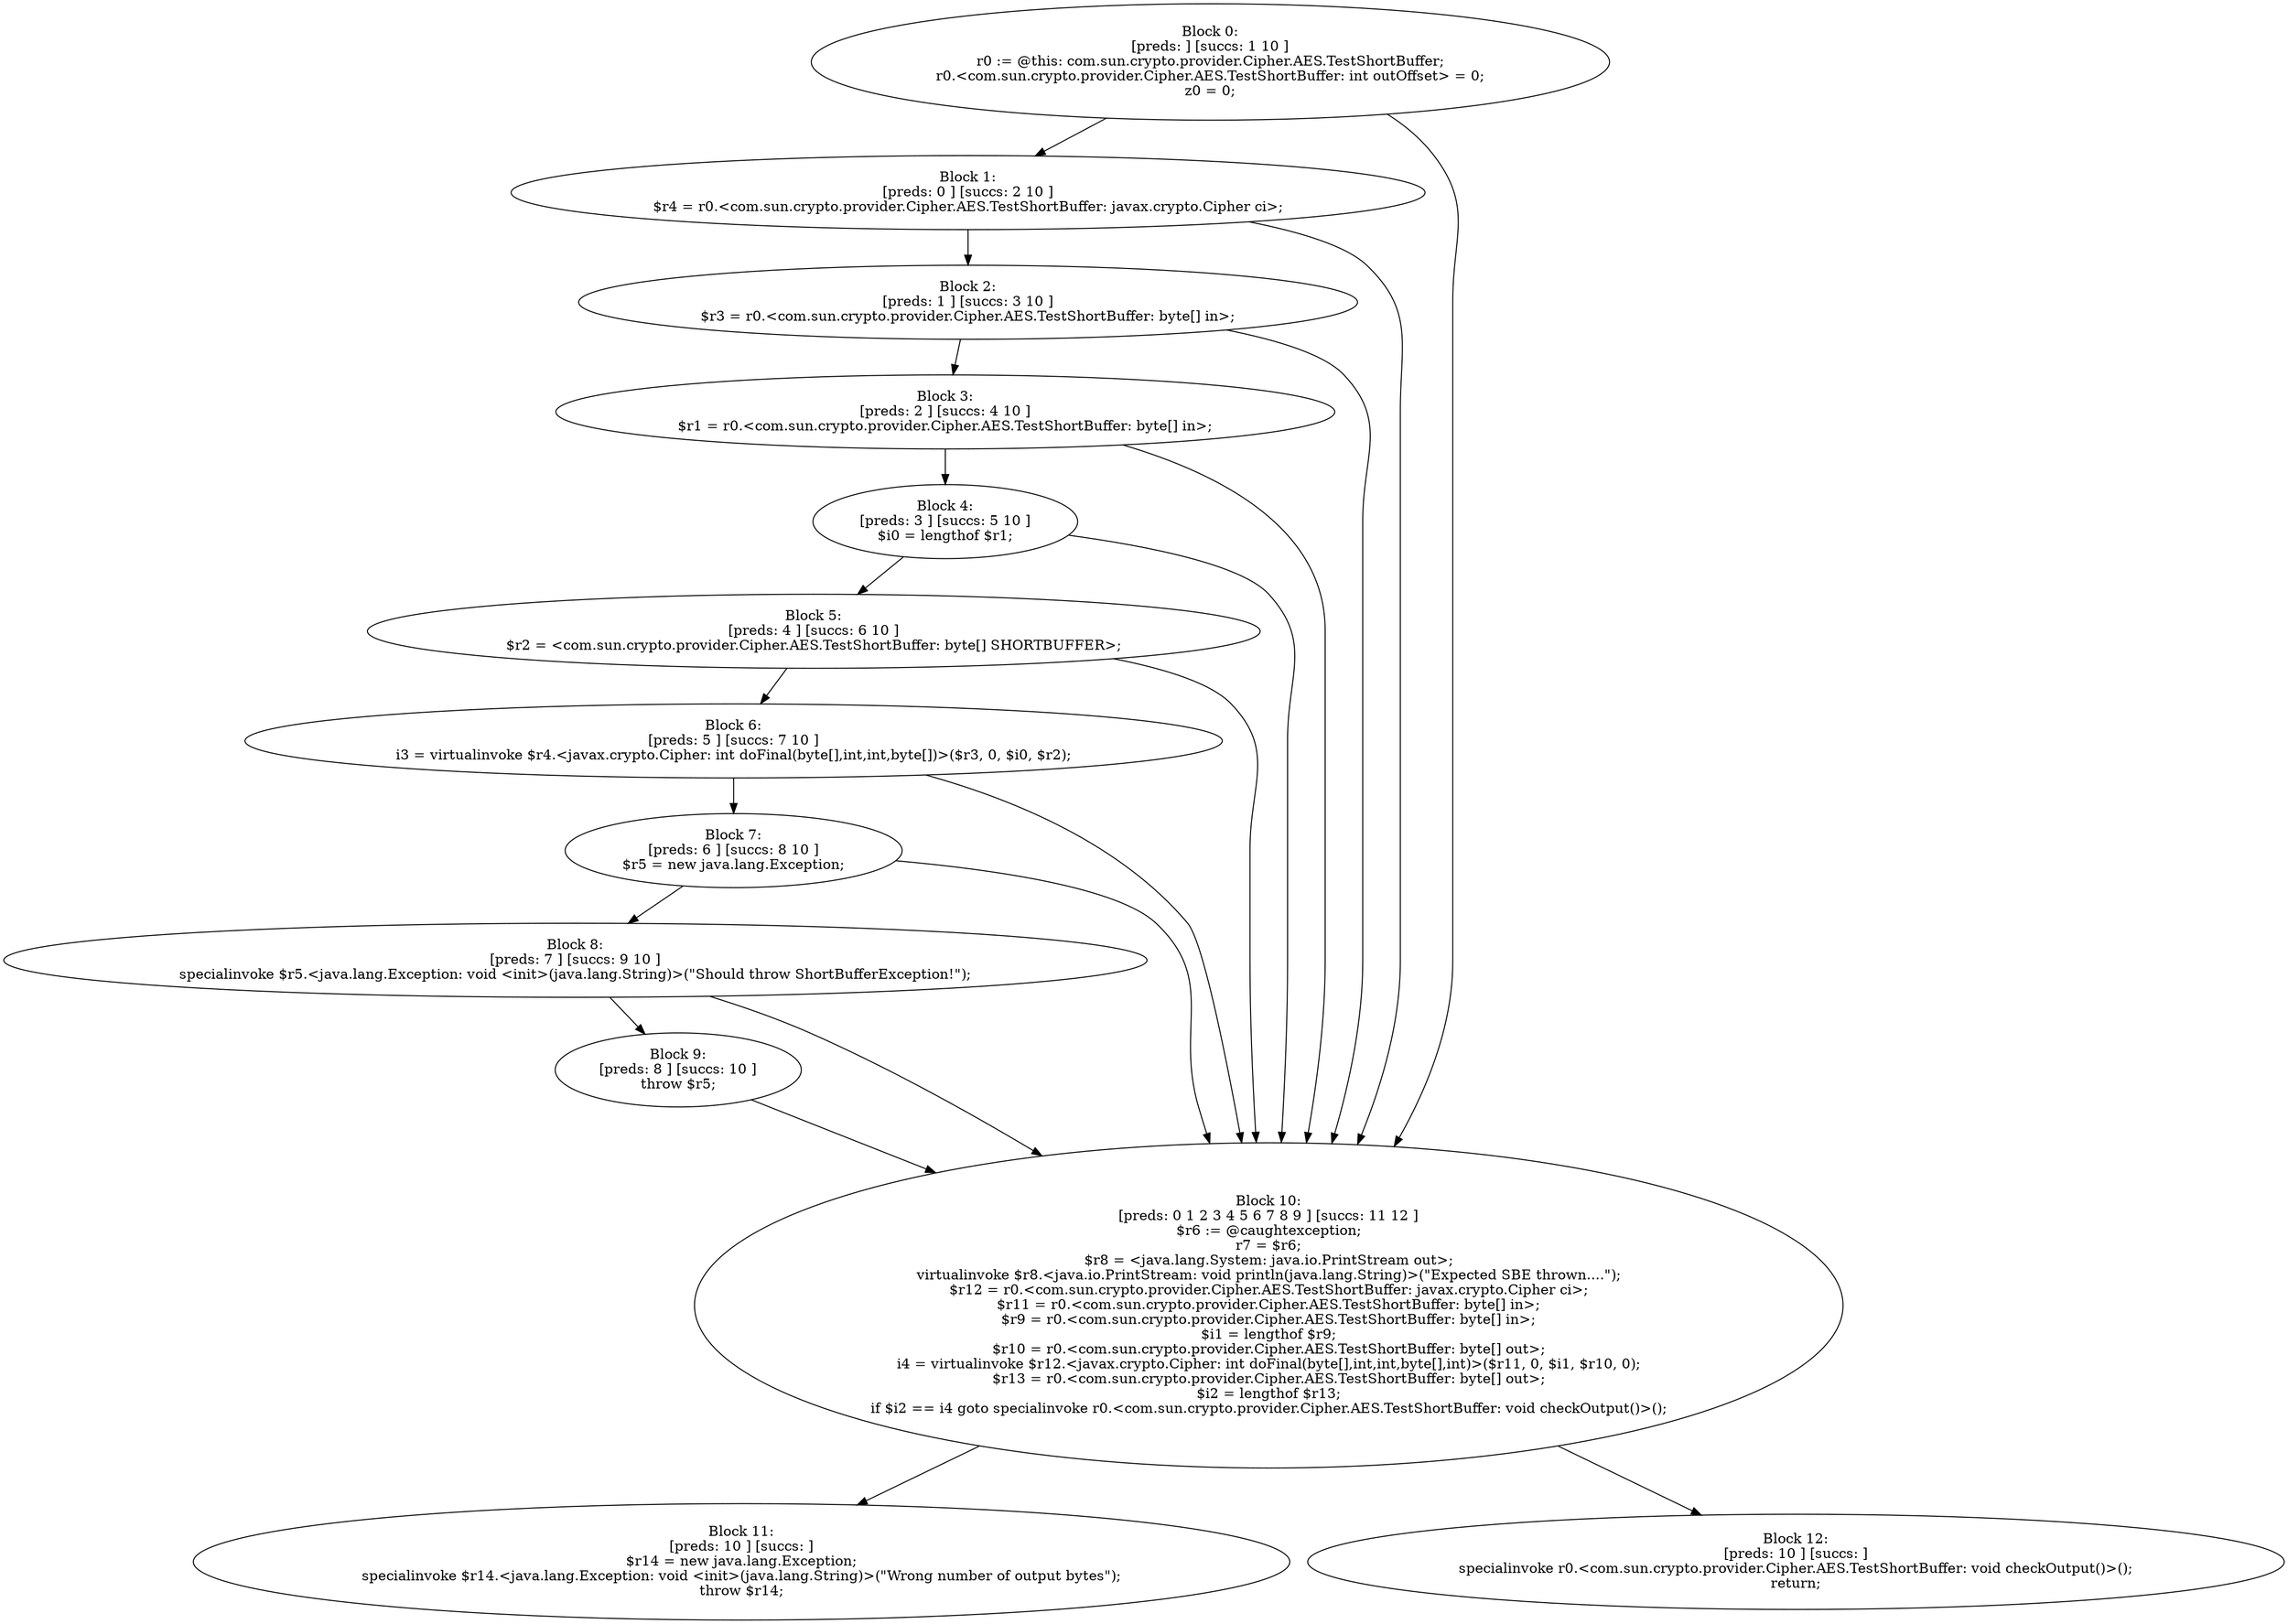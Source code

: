 digraph "unitGraph" {
    "Block 0:
[preds: ] [succs: 1 10 ]
r0 := @this: com.sun.crypto.provider.Cipher.AES.TestShortBuffer;
r0.<com.sun.crypto.provider.Cipher.AES.TestShortBuffer: int outOffset> = 0;
z0 = 0;
"
    "Block 1:
[preds: 0 ] [succs: 2 10 ]
$r4 = r0.<com.sun.crypto.provider.Cipher.AES.TestShortBuffer: javax.crypto.Cipher ci>;
"
    "Block 2:
[preds: 1 ] [succs: 3 10 ]
$r3 = r0.<com.sun.crypto.provider.Cipher.AES.TestShortBuffer: byte[] in>;
"
    "Block 3:
[preds: 2 ] [succs: 4 10 ]
$r1 = r0.<com.sun.crypto.provider.Cipher.AES.TestShortBuffer: byte[] in>;
"
    "Block 4:
[preds: 3 ] [succs: 5 10 ]
$i0 = lengthof $r1;
"
    "Block 5:
[preds: 4 ] [succs: 6 10 ]
$r2 = <com.sun.crypto.provider.Cipher.AES.TestShortBuffer: byte[] SHORTBUFFER>;
"
    "Block 6:
[preds: 5 ] [succs: 7 10 ]
i3 = virtualinvoke $r4.<javax.crypto.Cipher: int doFinal(byte[],int,int,byte[])>($r3, 0, $i0, $r2);
"
    "Block 7:
[preds: 6 ] [succs: 8 10 ]
$r5 = new java.lang.Exception;
"
    "Block 8:
[preds: 7 ] [succs: 9 10 ]
specialinvoke $r5.<java.lang.Exception: void <init>(java.lang.String)>(\"Should throw ShortBufferException!\");
"
    "Block 9:
[preds: 8 ] [succs: 10 ]
throw $r5;
"
    "Block 10:
[preds: 0 1 2 3 4 5 6 7 8 9 ] [succs: 11 12 ]
$r6 := @caughtexception;
r7 = $r6;
$r8 = <java.lang.System: java.io.PrintStream out>;
virtualinvoke $r8.<java.io.PrintStream: void println(java.lang.String)>(\"Expected SBE thrown....\");
$r12 = r0.<com.sun.crypto.provider.Cipher.AES.TestShortBuffer: javax.crypto.Cipher ci>;
$r11 = r0.<com.sun.crypto.provider.Cipher.AES.TestShortBuffer: byte[] in>;
$r9 = r0.<com.sun.crypto.provider.Cipher.AES.TestShortBuffer: byte[] in>;
$i1 = lengthof $r9;
$r10 = r0.<com.sun.crypto.provider.Cipher.AES.TestShortBuffer: byte[] out>;
i4 = virtualinvoke $r12.<javax.crypto.Cipher: int doFinal(byte[],int,int,byte[],int)>($r11, 0, $i1, $r10, 0);
$r13 = r0.<com.sun.crypto.provider.Cipher.AES.TestShortBuffer: byte[] out>;
$i2 = lengthof $r13;
if $i2 == i4 goto specialinvoke r0.<com.sun.crypto.provider.Cipher.AES.TestShortBuffer: void checkOutput()>();
"
    "Block 11:
[preds: 10 ] [succs: ]
$r14 = new java.lang.Exception;
specialinvoke $r14.<java.lang.Exception: void <init>(java.lang.String)>(\"Wrong number of output bytes\");
throw $r14;
"
    "Block 12:
[preds: 10 ] [succs: ]
specialinvoke r0.<com.sun.crypto.provider.Cipher.AES.TestShortBuffer: void checkOutput()>();
return;
"
    "Block 0:
[preds: ] [succs: 1 10 ]
r0 := @this: com.sun.crypto.provider.Cipher.AES.TestShortBuffer;
r0.<com.sun.crypto.provider.Cipher.AES.TestShortBuffer: int outOffset> = 0;
z0 = 0;
"->"Block 1:
[preds: 0 ] [succs: 2 10 ]
$r4 = r0.<com.sun.crypto.provider.Cipher.AES.TestShortBuffer: javax.crypto.Cipher ci>;
";
    "Block 0:
[preds: ] [succs: 1 10 ]
r0 := @this: com.sun.crypto.provider.Cipher.AES.TestShortBuffer;
r0.<com.sun.crypto.provider.Cipher.AES.TestShortBuffer: int outOffset> = 0;
z0 = 0;
"->"Block 10:
[preds: 0 1 2 3 4 5 6 7 8 9 ] [succs: 11 12 ]
$r6 := @caughtexception;
r7 = $r6;
$r8 = <java.lang.System: java.io.PrintStream out>;
virtualinvoke $r8.<java.io.PrintStream: void println(java.lang.String)>(\"Expected SBE thrown....\");
$r12 = r0.<com.sun.crypto.provider.Cipher.AES.TestShortBuffer: javax.crypto.Cipher ci>;
$r11 = r0.<com.sun.crypto.provider.Cipher.AES.TestShortBuffer: byte[] in>;
$r9 = r0.<com.sun.crypto.provider.Cipher.AES.TestShortBuffer: byte[] in>;
$i1 = lengthof $r9;
$r10 = r0.<com.sun.crypto.provider.Cipher.AES.TestShortBuffer: byte[] out>;
i4 = virtualinvoke $r12.<javax.crypto.Cipher: int doFinal(byte[],int,int,byte[],int)>($r11, 0, $i1, $r10, 0);
$r13 = r0.<com.sun.crypto.provider.Cipher.AES.TestShortBuffer: byte[] out>;
$i2 = lengthof $r13;
if $i2 == i4 goto specialinvoke r0.<com.sun.crypto.provider.Cipher.AES.TestShortBuffer: void checkOutput()>();
";
    "Block 1:
[preds: 0 ] [succs: 2 10 ]
$r4 = r0.<com.sun.crypto.provider.Cipher.AES.TestShortBuffer: javax.crypto.Cipher ci>;
"->"Block 2:
[preds: 1 ] [succs: 3 10 ]
$r3 = r0.<com.sun.crypto.provider.Cipher.AES.TestShortBuffer: byte[] in>;
";
    "Block 1:
[preds: 0 ] [succs: 2 10 ]
$r4 = r0.<com.sun.crypto.provider.Cipher.AES.TestShortBuffer: javax.crypto.Cipher ci>;
"->"Block 10:
[preds: 0 1 2 3 4 5 6 7 8 9 ] [succs: 11 12 ]
$r6 := @caughtexception;
r7 = $r6;
$r8 = <java.lang.System: java.io.PrintStream out>;
virtualinvoke $r8.<java.io.PrintStream: void println(java.lang.String)>(\"Expected SBE thrown....\");
$r12 = r0.<com.sun.crypto.provider.Cipher.AES.TestShortBuffer: javax.crypto.Cipher ci>;
$r11 = r0.<com.sun.crypto.provider.Cipher.AES.TestShortBuffer: byte[] in>;
$r9 = r0.<com.sun.crypto.provider.Cipher.AES.TestShortBuffer: byte[] in>;
$i1 = lengthof $r9;
$r10 = r0.<com.sun.crypto.provider.Cipher.AES.TestShortBuffer: byte[] out>;
i4 = virtualinvoke $r12.<javax.crypto.Cipher: int doFinal(byte[],int,int,byte[],int)>($r11, 0, $i1, $r10, 0);
$r13 = r0.<com.sun.crypto.provider.Cipher.AES.TestShortBuffer: byte[] out>;
$i2 = lengthof $r13;
if $i2 == i4 goto specialinvoke r0.<com.sun.crypto.provider.Cipher.AES.TestShortBuffer: void checkOutput()>();
";
    "Block 2:
[preds: 1 ] [succs: 3 10 ]
$r3 = r0.<com.sun.crypto.provider.Cipher.AES.TestShortBuffer: byte[] in>;
"->"Block 3:
[preds: 2 ] [succs: 4 10 ]
$r1 = r0.<com.sun.crypto.provider.Cipher.AES.TestShortBuffer: byte[] in>;
";
    "Block 2:
[preds: 1 ] [succs: 3 10 ]
$r3 = r0.<com.sun.crypto.provider.Cipher.AES.TestShortBuffer: byte[] in>;
"->"Block 10:
[preds: 0 1 2 3 4 5 6 7 8 9 ] [succs: 11 12 ]
$r6 := @caughtexception;
r7 = $r6;
$r8 = <java.lang.System: java.io.PrintStream out>;
virtualinvoke $r8.<java.io.PrintStream: void println(java.lang.String)>(\"Expected SBE thrown....\");
$r12 = r0.<com.sun.crypto.provider.Cipher.AES.TestShortBuffer: javax.crypto.Cipher ci>;
$r11 = r0.<com.sun.crypto.provider.Cipher.AES.TestShortBuffer: byte[] in>;
$r9 = r0.<com.sun.crypto.provider.Cipher.AES.TestShortBuffer: byte[] in>;
$i1 = lengthof $r9;
$r10 = r0.<com.sun.crypto.provider.Cipher.AES.TestShortBuffer: byte[] out>;
i4 = virtualinvoke $r12.<javax.crypto.Cipher: int doFinal(byte[],int,int,byte[],int)>($r11, 0, $i1, $r10, 0);
$r13 = r0.<com.sun.crypto.provider.Cipher.AES.TestShortBuffer: byte[] out>;
$i2 = lengthof $r13;
if $i2 == i4 goto specialinvoke r0.<com.sun.crypto.provider.Cipher.AES.TestShortBuffer: void checkOutput()>();
";
    "Block 3:
[preds: 2 ] [succs: 4 10 ]
$r1 = r0.<com.sun.crypto.provider.Cipher.AES.TestShortBuffer: byte[] in>;
"->"Block 4:
[preds: 3 ] [succs: 5 10 ]
$i0 = lengthof $r1;
";
    "Block 3:
[preds: 2 ] [succs: 4 10 ]
$r1 = r0.<com.sun.crypto.provider.Cipher.AES.TestShortBuffer: byte[] in>;
"->"Block 10:
[preds: 0 1 2 3 4 5 6 7 8 9 ] [succs: 11 12 ]
$r6 := @caughtexception;
r7 = $r6;
$r8 = <java.lang.System: java.io.PrintStream out>;
virtualinvoke $r8.<java.io.PrintStream: void println(java.lang.String)>(\"Expected SBE thrown....\");
$r12 = r0.<com.sun.crypto.provider.Cipher.AES.TestShortBuffer: javax.crypto.Cipher ci>;
$r11 = r0.<com.sun.crypto.provider.Cipher.AES.TestShortBuffer: byte[] in>;
$r9 = r0.<com.sun.crypto.provider.Cipher.AES.TestShortBuffer: byte[] in>;
$i1 = lengthof $r9;
$r10 = r0.<com.sun.crypto.provider.Cipher.AES.TestShortBuffer: byte[] out>;
i4 = virtualinvoke $r12.<javax.crypto.Cipher: int doFinal(byte[],int,int,byte[],int)>($r11, 0, $i1, $r10, 0);
$r13 = r0.<com.sun.crypto.provider.Cipher.AES.TestShortBuffer: byte[] out>;
$i2 = lengthof $r13;
if $i2 == i4 goto specialinvoke r0.<com.sun.crypto.provider.Cipher.AES.TestShortBuffer: void checkOutput()>();
";
    "Block 4:
[preds: 3 ] [succs: 5 10 ]
$i0 = lengthof $r1;
"->"Block 5:
[preds: 4 ] [succs: 6 10 ]
$r2 = <com.sun.crypto.provider.Cipher.AES.TestShortBuffer: byte[] SHORTBUFFER>;
";
    "Block 4:
[preds: 3 ] [succs: 5 10 ]
$i0 = lengthof $r1;
"->"Block 10:
[preds: 0 1 2 3 4 5 6 7 8 9 ] [succs: 11 12 ]
$r6 := @caughtexception;
r7 = $r6;
$r8 = <java.lang.System: java.io.PrintStream out>;
virtualinvoke $r8.<java.io.PrintStream: void println(java.lang.String)>(\"Expected SBE thrown....\");
$r12 = r0.<com.sun.crypto.provider.Cipher.AES.TestShortBuffer: javax.crypto.Cipher ci>;
$r11 = r0.<com.sun.crypto.provider.Cipher.AES.TestShortBuffer: byte[] in>;
$r9 = r0.<com.sun.crypto.provider.Cipher.AES.TestShortBuffer: byte[] in>;
$i1 = lengthof $r9;
$r10 = r0.<com.sun.crypto.provider.Cipher.AES.TestShortBuffer: byte[] out>;
i4 = virtualinvoke $r12.<javax.crypto.Cipher: int doFinal(byte[],int,int,byte[],int)>($r11, 0, $i1, $r10, 0);
$r13 = r0.<com.sun.crypto.provider.Cipher.AES.TestShortBuffer: byte[] out>;
$i2 = lengthof $r13;
if $i2 == i4 goto specialinvoke r0.<com.sun.crypto.provider.Cipher.AES.TestShortBuffer: void checkOutput()>();
";
    "Block 5:
[preds: 4 ] [succs: 6 10 ]
$r2 = <com.sun.crypto.provider.Cipher.AES.TestShortBuffer: byte[] SHORTBUFFER>;
"->"Block 6:
[preds: 5 ] [succs: 7 10 ]
i3 = virtualinvoke $r4.<javax.crypto.Cipher: int doFinal(byte[],int,int,byte[])>($r3, 0, $i0, $r2);
";
    "Block 5:
[preds: 4 ] [succs: 6 10 ]
$r2 = <com.sun.crypto.provider.Cipher.AES.TestShortBuffer: byte[] SHORTBUFFER>;
"->"Block 10:
[preds: 0 1 2 3 4 5 6 7 8 9 ] [succs: 11 12 ]
$r6 := @caughtexception;
r7 = $r6;
$r8 = <java.lang.System: java.io.PrintStream out>;
virtualinvoke $r8.<java.io.PrintStream: void println(java.lang.String)>(\"Expected SBE thrown....\");
$r12 = r0.<com.sun.crypto.provider.Cipher.AES.TestShortBuffer: javax.crypto.Cipher ci>;
$r11 = r0.<com.sun.crypto.provider.Cipher.AES.TestShortBuffer: byte[] in>;
$r9 = r0.<com.sun.crypto.provider.Cipher.AES.TestShortBuffer: byte[] in>;
$i1 = lengthof $r9;
$r10 = r0.<com.sun.crypto.provider.Cipher.AES.TestShortBuffer: byte[] out>;
i4 = virtualinvoke $r12.<javax.crypto.Cipher: int doFinal(byte[],int,int,byte[],int)>($r11, 0, $i1, $r10, 0);
$r13 = r0.<com.sun.crypto.provider.Cipher.AES.TestShortBuffer: byte[] out>;
$i2 = lengthof $r13;
if $i2 == i4 goto specialinvoke r0.<com.sun.crypto.provider.Cipher.AES.TestShortBuffer: void checkOutput()>();
";
    "Block 6:
[preds: 5 ] [succs: 7 10 ]
i3 = virtualinvoke $r4.<javax.crypto.Cipher: int doFinal(byte[],int,int,byte[])>($r3, 0, $i0, $r2);
"->"Block 7:
[preds: 6 ] [succs: 8 10 ]
$r5 = new java.lang.Exception;
";
    "Block 6:
[preds: 5 ] [succs: 7 10 ]
i3 = virtualinvoke $r4.<javax.crypto.Cipher: int doFinal(byte[],int,int,byte[])>($r3, 0, $i0, $r2);
"->"Block 10:
[preds: 0 1 2 3 4 5 6 7 8 9 ] [succs: 11 12 ]
$r6 := @caughtexception;
r7 = $r6;
$r8 = <java.lang.System: java.io.PrintStream out>;
virtualinvoke $r8.<java.io.PrintStream: void println(java.lang.String)>(\"Expected SBE thrown....\");
$r12 = r0.<com.sun.crypto.provider.Cipher.AES.TestShortBuffer: javax.crypto.Cipher ci>;
$r11 = r0.<com.sun.crypto.provider.Cipher.AES.TestShortBuffer: byte[] in>;
$r9 = r0.<com.sun.crypto.provider.Cipher.AES.TestShortBuffer: byte[] in>;
$i1 = lengthof $r9;
$r10 = r0.<com.sun.crypto.provider.Cipher.AES.TestShortBuffer: byte[] out>;
i4 = virtualinvoke $r12.<javax.crypto.Cipher: int doFinal(byte[],int,int,byte[],int)>($r11, 0, $i1, $r10, 0);
$r13 = r0.<com.sun.crypto.provider.Cipher.AES.TestShortBuffer: byte[] out>;
$i2 = lengthof $r13;
if $i2 == i4 goto specialinvoke r0.<com.sun.crypto.provider.Cipher.AES.TestShortBuffer: void checkOutput()>();
";
    "Block 7:
[preds: 6 ] [succs: 8 10 ]
$r5 = new java.lang.Exception;
"->"Block 8:
[preds: 7 ] [succs: 9 10 ]
specialinvoke $r5.<java.lang.Exception: void <init>(java.lang.String)>(\"Should throw ShortBufferException!\");
";
    "Block 7:
[preds: 6 ] [succs: 8 10 ]
$r5 = new java.lang.Exception;
"->"Block 10:
[preds: 0 1 2 3 4 5 6 7 8 9 ] [succs: 11 12 ]
$r6 := @caughtexception;
r7 = $r6;
$r8 = <java.lang.System: java.io.PrintStream out>;
virtualinvoke $r8.<java.io.PrintStream: void println(java.lang.String)>(\"Expected SBE thrown....\");
$r12 = r0.<com.sun.crypto.provider.Cipher.AES.TestShortBuffer: javax.crypto.Cipher ci>;
$r11 = r0.<com.sun.crypto.provider.Cipher.AES.TestShortBuffer: byte[] in>;
$r9 = r0.<com.sun.crypto.provider.Cipher.AES.TestShortBuffer: byte[] in>;
$i1 = lengthof $r9;
$r10 = r0.<com.sun.crypto.provider.Cipher.AES.TestShortBuffer: byte[] out>;
i4 = virtualinvoke $r12.<javax.crypto.Cipher: int doFinal(byte[],int,int,byte[],int)>($r11, 0, $i1, $r10, 0);
$r13 = r0.<com.sun.crypto.provider.Cipher.AES.TestShortBuffer: byte[] out>;
$i2 = lengthof $r13;
if $i2 == i4 goto specialinvoke r0.<com.sun.crypto.provider.Cipher.AES.TestShortBuffer: void checkOutput()>();
";
    "Block 8:
[preds: 7 ] [succs: 9 10 ]
specialinvoke $r5.<java.lang.Exception: void <init>(java.lang.String)>(\"Should throw ShortBufferException!\");
"->"Block 9:
[preds: 8 ] [succs: 10 ]
throw $r5;
";
    "Block 8:
[preds: 7 ] [succs: 9 10 ]
specialinvoke $r5.<java.lang.Exception: void <init>(java.lang.String)>(\"Should throw ShortBufferException!\");
"->"Block 10:
[preds: 0 1 2 3 4 5 6 7 8 9 ] [succs: 11 12 ]
$r6 := @caughtexception;
r7 = $r6;
$r8 = <java.lang.System: java.io.PrintStream out>;
virtualinvoke $r8.<java.io.PrintStream: void println(java.lang.String)>(\"Expected SBE thrown....\");
$r12 = r0.<com.sun.crypto.provider.Cipher.AES.TestShortBuffer: javax.crypto.Cipher ci>;
$r11 = r0.<com.sun.crypto.provider.Cipher.AES.TestShortBuffer: byte[] in>;
$r9 = r0.<com.sun.crypto.provider.Cipher.AES.TestShortBuffer: byte[] in>;
$i1 = lengthof $r9;
$r10 = r0.<com.sun.crypto.provider.Cipher.AES.TestShortBuffer: byte[] out>;
i4 = virtualinvoke $r12.<javax.crypto.Cipher: int doFinal(byte[],int,int,byte[],int)>($r11, 0, $i1, $r10, 0);
$r13 = r0.<com.sun.crypto.provider.Cipher.AES.TestShortBuffer: byte[] out>;
$i2 = lengthof $r13;
if $i2 == i4 goto specialinvoke r0.<com.sun.crypto.provider.Cipher.AES.TestShortBuffer: void checkOutput()>();
";
    "Block 9:
[preds: 8 ] [succs: 10 ]
throw $r5;
"->"Block 10:
[preds: 0 1 2 3 4 5 6 7 8 9 ] [succs: 11 12 ]
$r6 := @caughtexception;
r7 = $r6;
$r8 = <java.lang.System: java.io.PrintStream out>;
virtualinvoke $r8.<java.io.PrintStream: void println(java.lang.String)>(\"Expected SBE thrown....\");
$r12 = r0.<com.sun.crypto.provider.Cipher.AES.TestShortBuffer: javax.crypto.Cipher ci>;
$r11 = r0.<com.sun.crypto.provider.Cipher.AES.TestShortBuffer: byte[] in>;
$r9 = r0.<com.sun.crypto.provider.Cipher.AES.TestShortBuffer: byte[] in>;
$i1 = lengthof $r9;
$r10 = r0.<com.sun.crypto.provider.Cipher.AES.TestShortBuffer: byte[] out>;
i4 = virtualinvoke $r12.<javax.crypto.Cipher: int doFinal(byte[],int,int,byte[],int)>($r11, 0, $i1, $r10, 0);
$r13 = r0.<com.sun.crypto.provider.Cipher.AES.TestShortBuffer: byte[] out>;
$i2 = lengthof $r13;
if $i2 == i4 goto specialinvoke r0.<com.sun.crypto.provider.Cipher.AES.TestShortBuffer: void checkOutput()>();
";
    "Block 10:
[preds: 0 1 2 3 4 5 6 7 8 9 ] [succs: 11 12 ]
$r6 := @caughtexception;
r7 = $r6;
$r8 = <java.lang.System: java.io.PrintStream out>;
virtualinvoke $r8.<java.io.PrintStream: void println(java.lang.String)>(\"Expected SBE thrown....\");
$r12 = r0.<com.sun.crypto.provider.Cipher.AES.TestShortBuffer: javax.crypto.Cipher ci>;
$r11 = r0.<com.sun.crypto.provider.Cipher.AES.TestShortBuffer: byte[] in>;
$r9 = r0.<com.sun.crypto.provider.Cipher.AES.TestShortBuffer: byte[] in>;
$i1 = lengthof $r9;
$r10 = r0.<com.sun.crypto.provider.Cipher.AES.TestShortBuffer: byte[] out>;
i4 = virtualinvoke $r12.<javax.crypto.Cipher: int doFinal(byte[],int,int,byte[],int)>($r11, 0, $i1, $r10, 0);
$r13 = r0.<com.sun.crypto.provider.Cipher.AES.TestShortBuffer: byte[] out>;
$i2 = lengthof $r13;
if $i2 == i4 goto specialinvoke r0.<com.sun.crypto.provider.Cipher.AES.TestShortBuffer: void checkOutput()>();
"->"Block 11:
[preds: 10 ] [succs: ]
$r14 = new java.lang.Exception;
specialinvoke $r14.<java.lang.Exception: void <init>(java.lang.String)>(\"Wrong number of output bytes\");
throw $r14;
";
    "Block 10:
[preds: 0 1 2 3 4 5 6 7 8 9 ] [succs: 11 12 ]
$r6 := @caughtexception;
r7 = $r6;
$r8 = <java.lang.System: java.io.PrintStream out>;
virtualinvoke $r8.<java.io.PrintStream: void println(java.lang.String)>(\"Expected SBE thrown....\");
$r12 = r0.<com.sun.crypto.provider.Cipher.AES.TestShortBuffer: javax.crypto.Cipher ci>;
$r11 = r0.<com.sun.crypto.provider.Cipher.AES.TestShortBuffer: byte[] in>;
$r9 = r0.<com.sun.crypto.provider.Cipher.AES.TestShortBuffer: byte[] in>;
$i1 = lengthof $r9;
$r10 = r0.<com.sun.crypto.provider.Cipher.AES.TestShortBuffer: byte[] out>;
i4 = virtualinvoke $r12.<javax.crypto.Cipher: int doFinal(byte[],int,int,byte[],int)>($r11, 0, $i1, $r10, 0);
$r13 = r0.<com.sun.crypto.provider.Cipher.AES.TestShortBuffer: byte[] out>;
$i2 = lengthof $r13;
if $i2 == i4 goto specialinvoke r0.<com.sun.crypto.provider.Cipher.AES.TestShortBuffer: void checkOutput()>();
"->"Block 12:
[preds: 10 ] [succs: ]
specialinvoke r0.<com.sun.crypto.provider.Cipher.AES.TestShortBuffer: void checkOutput()>();
return;
";
}
